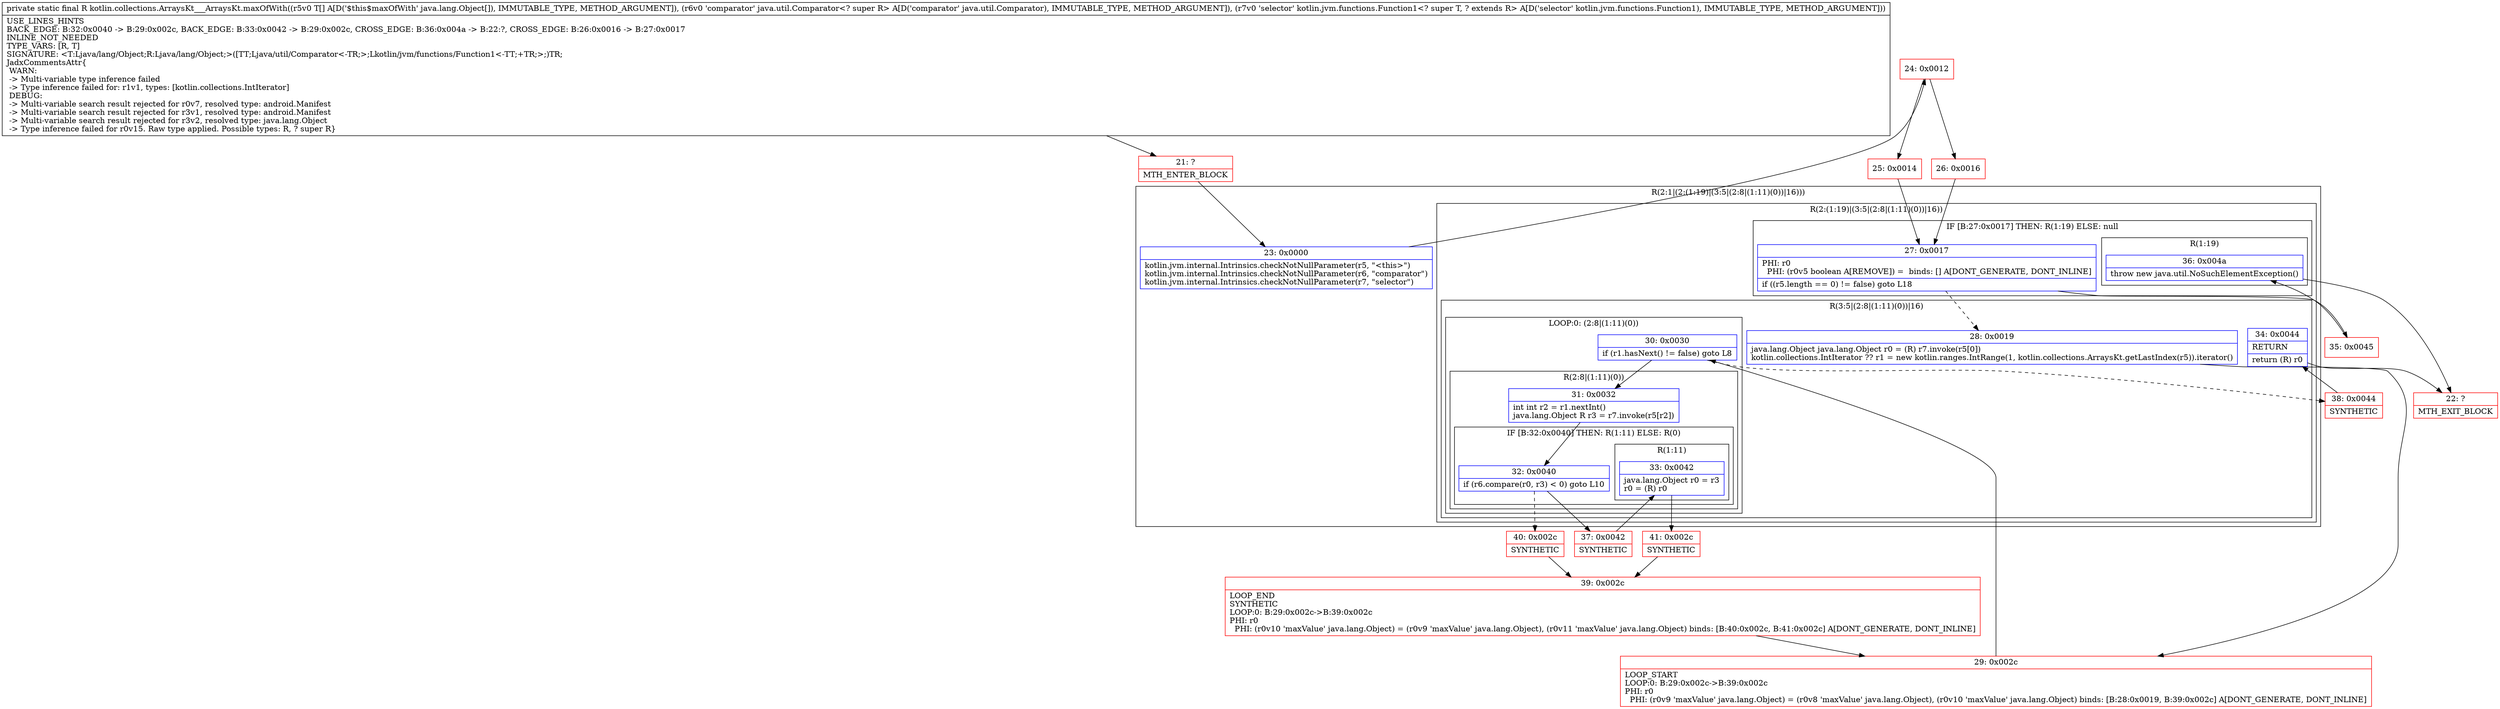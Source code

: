 digraph "CFG forkotlin.collections.ArraysKt___ArraysKt.maxOfWith([Ljava\/lang\/Object;Ljava\/util\/Comparator;Lkotlin\/jvm\/functions\/Function1;)Ljava\/lang\/Object;" {
subgraph cluster_Region_922787806 {
label = "R(2:1|(2:(1:19)|(3:5|(2:8|(1:11)(0))|16)))";
node [shape=record,color=blue];
Node_23 [shape=record,label="{23\:\ 0x0000|kotlin.jvm.internal.Intrinsics.checkNotNullParameter(r5, \"\<this\>\")\lkotlin.jvm.internal.Intrinsics.checkNotNullParameter(r6, \"comparator\")\lkotlin.jvm.internal.Intrinsics.checkNotNullParameter(r7, \"selector\")\l}"];
subgraph cluster_Region_1302613759 {
label = "R(2:(1:19)|(3:5|(2:8|(1:11)(0))|16))";
node [shape=record,color=blue];
subgraph cluster_IfRegion_975097491 {
label = "IF [B:27:0x0017] THEN: R(1:19) ELSE: null";
node [shape=record,color=blue];
Node_27 [shape=record,label="{27\:\ 0x0017|PHI: r0 \l  PHI: (r0v5 boolean A[REMOVE]) =  binds: [] A[DONT_GENERATE, DONT_INLINE]\l|if ((r5.length == 0) != false) goto L18\l}"];
subgraph cluster_Region_208580223 {
label = "R(1:19)";
node [shape=record,color=blue];
Node_36 [shape=record,label="{36\:\ 0x004a|throw new java.util.NoSuchElementException()\l}"];
}
}
subgraph cluster_Region_1213110839 {
label = "R(3:5|(2:8|(1:11)(0))|16)";
node [shape=record,color=blue];
Node_28 [shape=record,label="{28\:\ 0x0019|java.lang.Object java.lang.Object r0 = (R) r7.invoke(r5[0])\lkotlin.collections.IntIterator ?? r1 = new kotlin.ranges.IntRange(1, kotlin.collections.ArraysKt.getLastIndex(r5)).iterator()\l}"];
subgraph cluster_LoopRegion_1650419969 {
label = "LOOP:0: (2:8|(1:11)(0))";
node [shape=record,color=blue];
Node_30 [shape=record,label="{30\:\ 0x0030|if (r1.hasNext() != false) goto L8\l}"];
subgraph cluster_Region_1593624671 {
label = "R(2:8|(1:11)(0))";
node [shape=record,color=blue];
Node_31 [shape=record,label="{31\:\ 0x0032|int int r2 = r1.nextInt()\ljava.lang.Object R r3 = r7.invoke(r5[r2])\l}"];
subgraph cluster_IfRegion_485386880 {
label = "IF [B:32:0x0040] THEN: R(1:11) ELSE: R(0)";
node [shape=record,color=blue];
Node_32 [shape=record,label="{32\:\ 0x0040|if (r6.compare(r0, r3) \< 0) goto L10\l}"];
subgraph cluster_Region_174636214 {
label = "R(1:11)";
node [shape=record,color=blue];
Node_33 [shape=record,label="{33\:\ 0x0042|java.lang.Object r0 = r3\lr0 = (R) r0\l}"];
}
subgraph cluster_Region_1059270211 {
label = "R(0)";
node [shape=record,color=blue];
}
}
}
}
Node_34 [shape=record,label="{34\:\ 0x0044|RETURN\l|return (R) r0\l}"];
}
}
}
Node_21 [shape=record,color=red,label="{21\:\ ?|MTH_ENTER_BLOCK\l}"];
Node_24 [shape=record,color=red,label="{24\:\ 0x0012}"];
Node_25 [shape=record,color=red,label="{25\:\ 0x0014}"];
Node_29 [shape=record,color=red,label="{29\:\ 0x002c|LOOP_START\lLOOP:0: B:29:0x002c\-\>B:39:0x002c\lPHI: r0 \l  PHI: (r0v9 'maxValue' java.lang.Object) = (r0v8 'maxValue' java.lang.Object), (r0v10 'maxValue' java.lang.Object) binds: [B:28:0x0019, B:39:0x002c] A[DONT_GENERATE, DONT_INLINE]\l}"];
Node_37 [shape=record,color=red,label="{37\:\ 0x0042|SYNTHETIC\l}"];
Node_41 [shape=record,color=red,label="{41\:\ 0x002c|SYNTHETIC\l}"];
Node_39 [shape=record,color=red,label="{39\:\ 0x002c|LOOP_END\lSYNTHETIC\lLOOP:0: B:29:0x002c\-\>B:39:0x002c\lPHI: r0 \l  PHI: (r0v10 'maxValue' java.lang.Object) = (r0v9 'maxValue' java.lang.Object), (r0v11 'maxValue' java.lang.Object) binds: [B:40:0x002c, B:41:0x002c] A[DONT_GENERATE, DONT_INLINE]\l}"];
Node_40 [shape=record,color=red,label="{40\:\ 0x002c|SYNTHETIC\l}"];
Node_38 [shape=record,color=red,label="{38\:\ 0x0044|SYNTHETIC\l}"];
Node_22 [shape=record,color=red,label="{22\:\ ?|MTH_EXIT_BLOCK\l}"];
Node_35 [shape=record,color=red,label="{35\:\ 0x0045}"];
Node_26 [shape=record,color=red,label="{26\:\ 0x0016}"];
MethodNode[shape=record,label="{private static final R kotlin.collections.ArraysKt___ArraysKt.maxOfWith((r5v0 T[] A[D('$this$maxOfWith' java.lang.Object[]), IMMUTABLE_TYPE, METHOD_ARGUMENT]), (r6v0 'comparator' java.util.Comparator\<? super R\> A[D('comparator' java.util.Comparator), IMMUTABLE_TYPE, METHOD_ARGUMENT]), (r7v0 'selector' kotlin.jvm.functions.Function1\<? super T, ? extends R\> A[D('selector' kotlin.jvm.functions.Function1), IMMUTABLE_TYPE, METHOD_ARGUMENT]))  | USE_LINES_HINTS\lBACK_EDGE: B:32:0x0040 \-\> B:29:0x002c, BACK_EDGE: B:33:0x0042 \-\> B:29:0x002c, CROSS_EDGE: B:36:0x004a \-\> B:22:?, CROSS_EDGE: B:26:0x0016 \-\> B:27:0x0017\lINLINE_NOT_NEEDED\lTYPE_VARS: [R, T]\lSIGNATURE: \<T:Ljava\/lang\/Object;R:Ljava\/lang\/Object;\>([TT;Ljava\/util\/Comparator\<\-TR;\>;Lkotlin\/jvm\/functions\/Function1\<\-TT;+TR;\>;)TR;\lJadxCommentsAttr\{\l WARN: \l \-\> Multi\-variable type inference failed\l \-\> Type inference failed for: r1v1, types: [kotlin.collections.IntIterator]\l DEBUG: \l \-\> Multi\-variable search result rejected for r0v7, resolved type: android.Manifest\l \-\> Multi\-variable search result rejected for r3v1, resolved type: android.Manifest\l \-\> Multi\-variable search result rejected for r3v2, resolved type: java.lang.Object\l \-\> Type inference failed for r0v15. Raw type applied. Possible types: R, ? super R\}\l}"];
MethodNode -> Node_21;Node_23 -> Node_24;
Node_27 -> Node_28[style=dashed];
Node_27 -> Node_35;
Node_36 -> Node_22;
Node_28 -> Node_29;
Node_30 -> Node_31;
Node_30 -> Node_38[style=dashed];
Node_31 -> Node_32;
Node_32 -> Node_37;
Node_32 -> Node_40[style=dashed];
Node_33 -> Node_41;
Node_34 -> Node_22;
Node_21 -> Node_23;
Node_24 -> Node_25;
Node_24 -> Node_26;
Node_25 -> Node_27;
Node_29 -> Node_30;
Node_37 -> Node_33;
Node_41 -> Node_39;
Node_39 -> Node_29;
Node_40 -> Node_39;
Node_38 -> Node_34;
Node_35 -> Node_36;
Node_26 -> Node_27;
}

